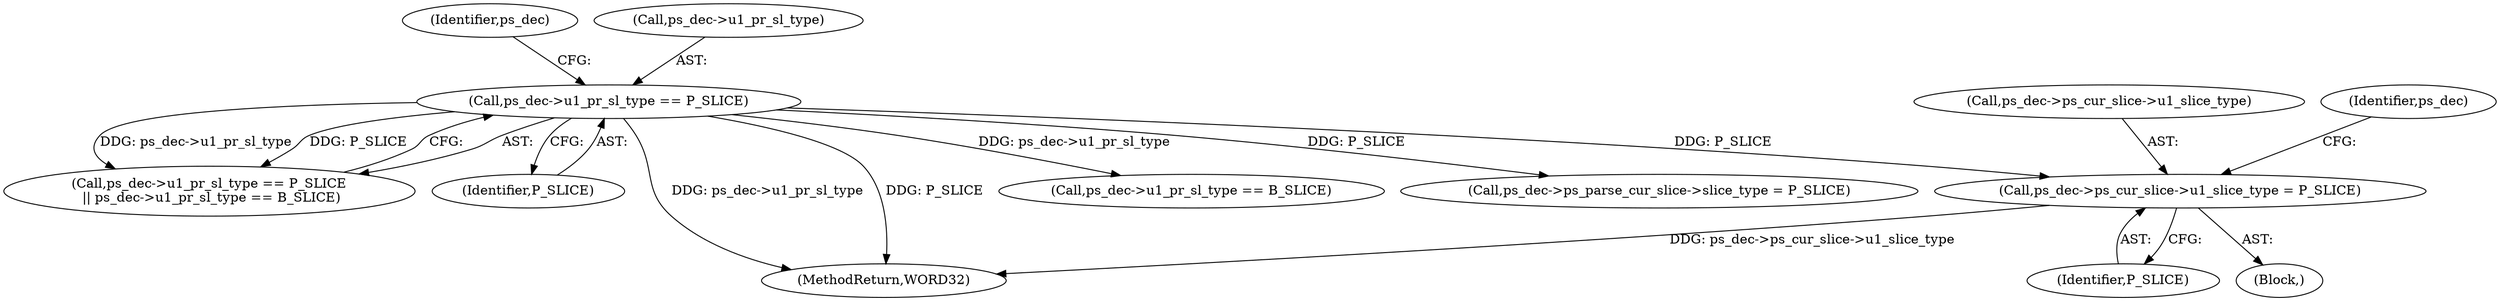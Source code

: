 digraph "0_Android_0b23c81c3dd9ec38f7e6806a3955fed1925541a0_1@pointer" {
"1000961" [label="(Call,ps_dec->ps_cur_slice->u1_slice_type = P_SLICE)"];
"1000649" [label="(Call,ps_dec->u1_pr_sl_type == P_SLICE)"];
"1000968" [label="(Call,ps_dec->ps_parse_cur_slice->slice_type = P_SLICE)"];
"1000648" [label="(Call,ps_dec->u1_pr_sl_type == P_SLICE\n || ps_dec->u1_pr_sl_type == B_SLICE)"];
"1000656" [label="(Identifier,ps_dec)"];
"1000649" [label="(Call,ps_dec->u1_pr_sl_type == P_SLICE)"];
"1000962" [label="(Call,ps_dec->ps_cur_slice->u1_slice_type)"];
"1000653" [label="(Identifier,P_SLICE)"];
"1000650" [label="(Call,ps_dec->u1_pr_sl_type)"];
"1001427" [label="(MethodReturn,WORD32)"];
"1000654" [label="(Call,ps_dec->u1_pr_sl_type == B_SLICE)"];
"1000971" [label="(Identifier,ps_dec)"];
"1000138" [label="(Block,)"];
"1000967" [label="(Identifier,P_SLICE)"];
"1000961" [label="(Call,ps_dec->ps_cur_slice->u1_slice_type = P_SLICE)"];
"1000961" -> "1000138"  [label="AST: "];
"1000961" -> "1000967"  [label="CFG: "];
"1000962" -> "1000961"  [label="AST: "];
"1000967" -> "1000961"  [label="AST: "];
"1000971" -> "1000961"  [label="CFG: "];
"1000961" -> "1001427"  [label="DDG: ps_dec->ps_cur_slice->u1_slice_type"];
"1000649" -> "1000961"  [label="DDG: P_SLICE"];
"1000649" -> "1000648"  [label="AST: "];
"1000649" -> "1000653"  [label="CFG: "];
"1000650" -> "1000649"  [label="AST: "];
"1000653" -> "1000649"  [label="AST: "];
"1000656" -> "1000649"  [label="CFG: "];
"1000648" -> "1000649"  [label="CFG: "];
"1000649" -> "1001427"  [label="DDG: ps_dec->u1_pr_sl_type"];
"1000649" -> "1001427"  [label="DDG: P_SLICE"];
"1000649" -> "1000648"  [label="DDG: ps_dec->u1_pr_sl_type"];
"1000649" -> "1000648"  [label="DDG: P_SLICE"];
"1000649" -> "1000654"  [label="DDG: ps_dec->u1_pr_sl_type"];
"1000649" -> "1000968"  [label="DDG: P_SLICE"];
}
